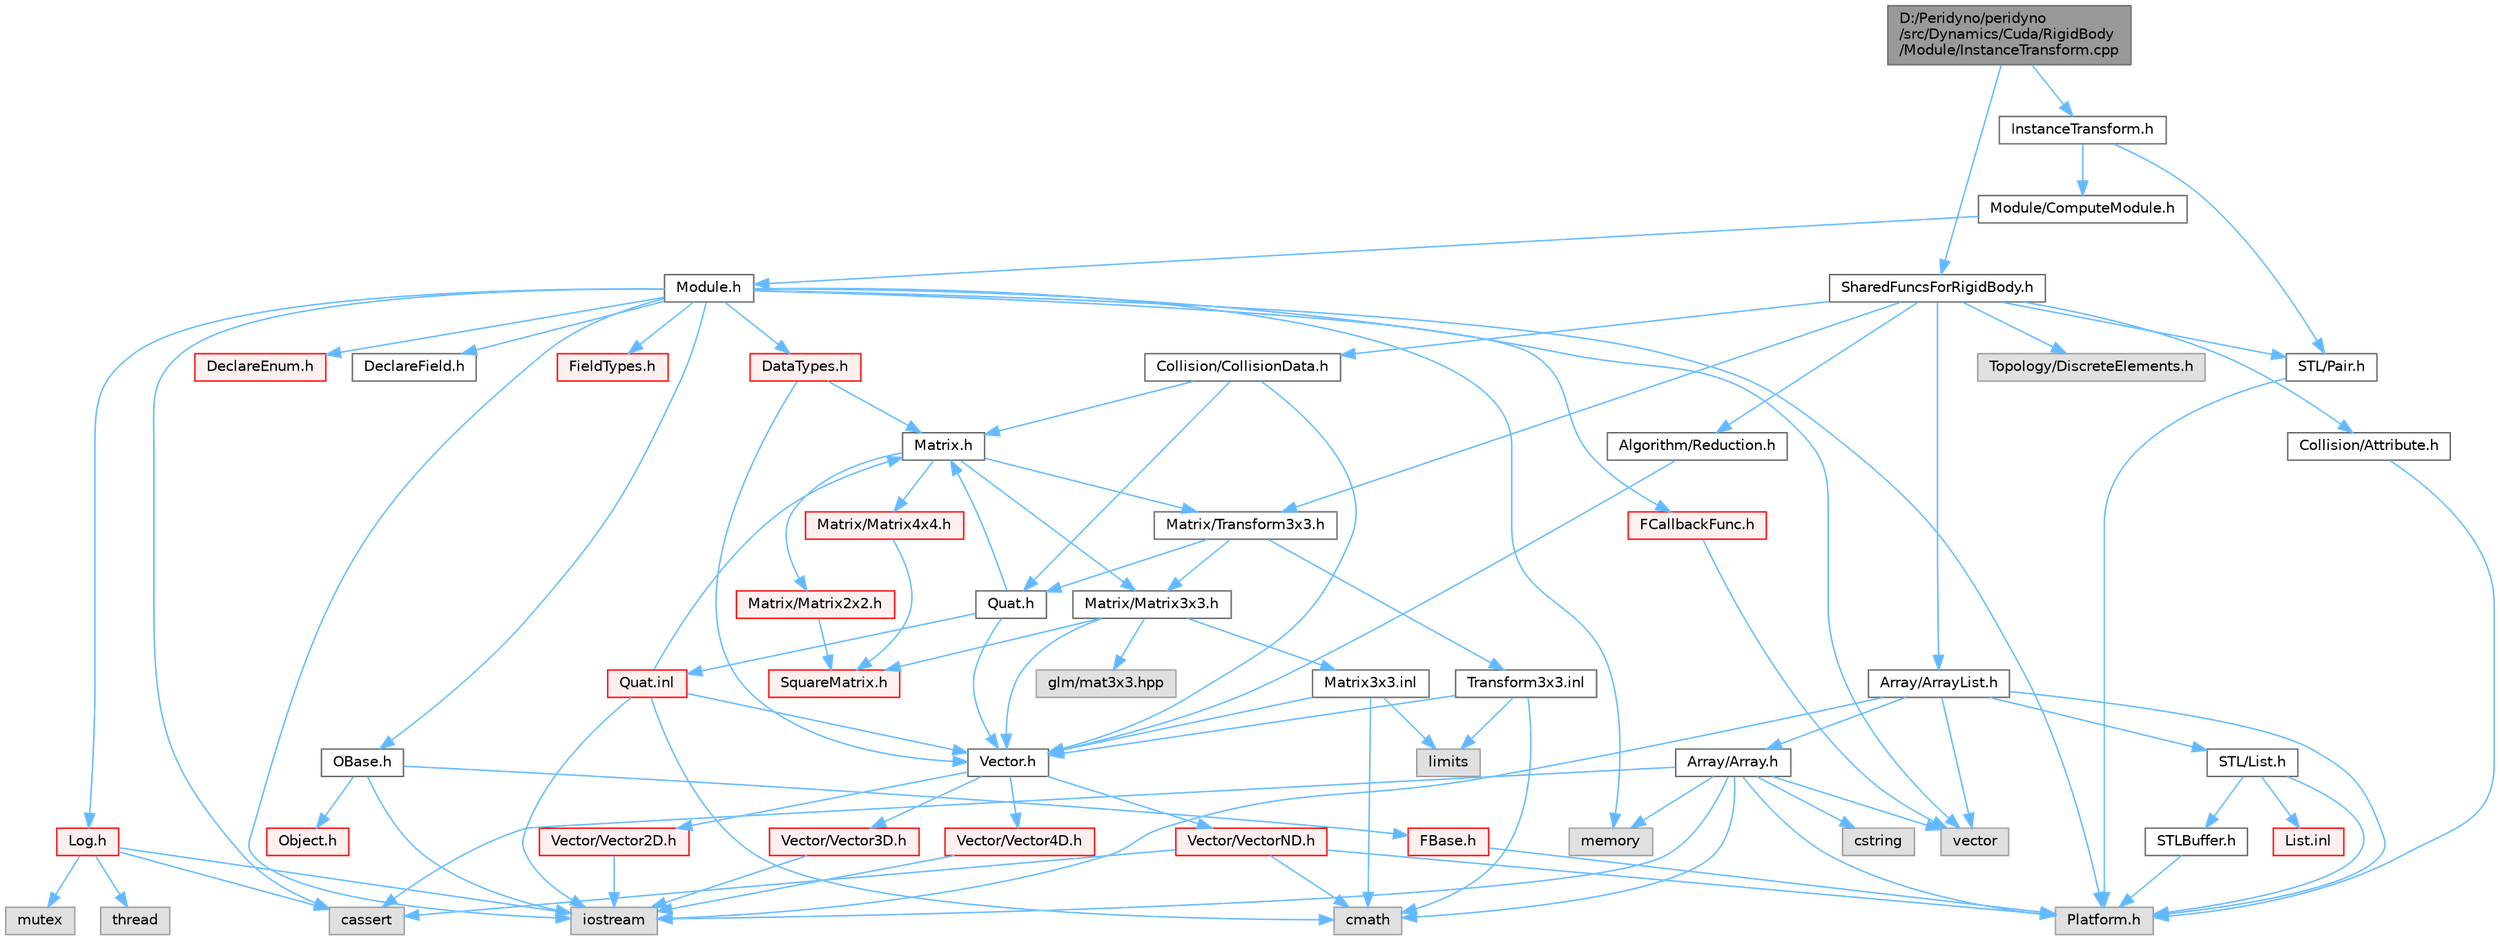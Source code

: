 digraph "D:/Peridyno/peridyno/src/Dynamics/Cuda/RigidBody/Module/InstanceTransform.cpp"
{
 // LATEX_PDF_SIZE
  bgcolor="transparent";
  edge [fontname=Helvetica,fontsize=10,labelfontname=Helvetica,labelfontsize=10];
  node [fontname=Helvetica,fontsize=10,shape=box,height=0.2,width=0.4];
  Node1 [id="Node000001",label="D:/Peridyno/peridyno\l/src/Dynamics/Cuda/RigidBody\l/Module/InstanceTransform.cpp",height=0.2,width=0.4,color="gray40", fillcolor="grey60", style="filled", fontcolor="black",tooltip=" "];
  Node1 -> Node2 [id="edge1_Node000001_Node000002",color="steelblue1",style="solid",tooltip=" "];
  Node2 [id="Node000002",label="InstanceTransform.h",height=0.2,width=0.4,color="grey40", fillcolor="white", style="filled",URL="$_instance_transform_8h.html",tooltip=" "];
  Node2 -> Node3 [id="edge2_Node000002_Node000003",color="steelblue1",style="solid",tooltip=" "];
  Node3 [id="Node000003",label="STL/Pair.h",height=0.2,width=0.4,color="grey40", fillcolor="white", style="filled",URL="$_pair_8h.html",tooltip=" "];
  Node3 -> Node4 [id="edge3_Node000003_Node000004",color="steelblue1",style="solid",tooltip=" "];
  Node4 [id="Node000004",label="Platform.h",height=0.2,width=0.4,color="grey60", fillcolor="#E0E0E0", style="filled",tooltip=" "];
  Node2 -> Node5 [id="edge4_Node000002_Node000005",color="steelblue1",style="solid",tooltip=" "];
  Node5 [id="Node000005",label="Module/ComputeModule.h",height=0.2,width=0.4,color="grey40", fillcolor="white", style="filled",URL="$_compute_module_8h.html",tooltip=" "];
  Node5 -> Node6 [id="edge5_Node000005_Node000006",color="steelblue1",style="solid",tooltip=" "];
  Node6 [id="Node000006",label="Module.h",height=0.2,width=0.4,color="grey40", fillcolor="white", style="filled",URL="$_module_8h.html",tooltip=" "];
  Node6 -> Node4 [id="edge6_Node000006_Node000004",color="steelblue1",style="solid",tooltip=" "];
  Node6 -> Node7 [id="edge7_Node000006_Node000007",color="steelblue1",style="solid",tooltip=" "];
  Node7 [id="Node000007",label="memory",height=0.2,width=0.4,color="grey60", fillcolor="#E0E0E0", style="filled",tooltip=" "];
  Node6 -> Node8 [id="edge8_Node000006_Node000008",color="steelblue1",style="solid",tooltip=" "];
  Node8 [id="Node000008",label="vector",height=0.2,width=0.4,color="grey60", fillcolor="#E0E0E0", style="filled",tooltip=" "];
  Node6 -> Node9 [id="edge9_Node000006_Node000009",color="steelblue1",style="solid",tooltip=" "];
  Node9 [id="Node000009",label="cassert",height=0.2,width=0.4,color="grey60", fillcolor="#E0E0E0", style="filled",tooltip=" "];
  Node6 -> Node10 [id="edge10_Node000006_Node000010",color="steelblue1",style="solid",tooltip=" "];
  Node10 [id="Node000010",label="iostream",height=0.2,width=0.4,color="grey60", fillcolor="#E0E0E0", style="filled",tooltip=" "];
  Node6 -> Node11 [id="edge11_Node000006_Node000011",color="steelblue1",style="solid",tooltip=" "];
  Node11 [id="Node000011",label="OBase.h",height=0.2,width=0.4,color="grey40", fillcolor="white", style="filled",URL="$_o_base_8h.html",tooltip=" "];
  Node11 -> Node10 [id="edge12_Node000011_Node000010",color="steelblue1",style="solid",tooltip=" "];
  Node11 -> Node12 [id="edge13_Node000011_Node000012",color="steelblue1",style="solid",tooltip=" "];
  Node12 [id="Node000012",label="FBase.h",height=0.2,width=0.4,color="red", fillcolor="#FFF0F0", style="filled",URL="$_f_base_8h.html",tooltip=" "];
  Node12 -> Node4 [id="edge14_Node000012_Node000004",color="steelblue1",style="solid",tooltip=" "];
  Node11 -> Node18 [id="edge15_Node000011_Node000018",color="steelblue1",style="solid",tooltip=" "];
  Node18 [id="Node000018",label="Object.h",height=0.2,width=0.4,color="red", fillcolor="#FFF0F0", style="filled",URL="$_object_8h.html",tooltip=" "];
  Node6 -> Node21 [id="edge16_Node000006_Node000021",color="steelblue1",style="solid",tooltip=" "];
  Node21 [id="Node000021",label="Log.h",height=0.2,width=0.4,color="red", fillcolor="#FFF0F0", style="filled",URL="$_log_8h.html",tooltip=" "];
  Node21 -> Node22 [id="edge17_Node000021_Node000022",color="steelblue1",style="solid",tooltip=" "];
  Node22 [id="Node000022",label="mutex",height=0.2,width=0.4,color="grey60", fillcolor="#E0E0E0", style="filled",tooltip=" "];
  Node21 -> Node23 [id="edge18_Node000021_Node000023",color="steelblue1",style="solid",tooltip=" "];
  Node23 [id="Node000023",label="thread",height=0.2,width=0.4,color="grey60", fillcolor="#E0E0E0", style="filled",tooltip=" "];
  Node21 -> Node10 [id="edge19_Node000021_Node000010",color="steelblue1",style="solid",tooltip=" "];
  Node21 -> Node9 [id="edge20_Node000021_Node000009",color="steelblue1",style="solid",tooltip=" "];
  Node6 -> Node30 [id="edge21_Node000006_Node000030",color="steelblue1",style="solid",tooltip=" "];
  Node30 [id="Node000030",label="DataTypes.h",height=0.2,width=0.4,color="red", fillcolor="#FFF0F0", style="filled",URL="$_data_types_8h.html",tooltip=" "];
  Node30 -> Node31 [id="edge22_Node000030_Node000031",color="steelblue1",style="solid",tooltip=" "];
  Node31 [id="Node000031",label="Vector.h",height=0.2,width=0.4,color="grey40", fillcolor="white", style="filled",URL="$_vector_8h.html",tooltip=" "];
  Node31 -> Node32 [id="edge23_Node000031_Node000032",color="steelblue1",style="solid",tooltip=" "];
  Node32 [id="Node000032",label="Vector/Vector2D.h",height=0.2,width=0.4,color="red", fillcolor="#FFF0F0", style="filled",URL="$_vector2_d_8h.html",tooltip=" "];
  Node32 -> Node10 [id="edge24_Node000032_Node000010",color="steelblue1",style="solid",tooltip=" "];
  Node31 -> Node38 [id="edge25_Node000031_Node000038",color="steelblue1",style="solid",tooltip=" "];
  Node38 [id="Node000038",label="Vector/Vector3D.h",height=0.2,width=0.4,color="red", fillcolor="#FFF0F0", style="filled",URL="$_vector3_d_8h.html",tooltip=" "];
  Node38 -> Node10 [id="edge26_Node000038_Node000010",color="steelblue1",style="solid",tooltip=" "];
  Node31 -> Node41 [id="edge27_Node000031_Node000041",color="steelblue1",style="solid",tooltip=" "];
  Node41 [id="Node000041",label="Vector/Vector4D.h",height=0.2,width=0.4,color="red", fillcolor="#FFF0F0", style="filled",URL="$_vector4_d_8h.html",tooltip=" "];
  Node41 -> Node10 [id="edge28_Node000041_Node000010",color="steelblue1",style="solid",tooltip=" "];
  Node31 -> Node44 [id="edge29_Node000031_Node000044",color="steelblue1",style="solid",tooltip=" "];
  Node44 [id="Node000044",label="Vector/VectorND.h",height=0.2,width=0.4,color="red", fillcolor="#FFF0F0", style="filled",URL="$_vector_n_d_8h.html",tooltip=" "];
  Node44 -> Node49 [id="edge30_Node000044_Node000049",color="steelblue1",style="solid",tooltip=" "];
  Node49 [id="Node000049",label="cmath",height=0.2,width=0.4,color="grey60", fillcolor="#E0E0E0", style="filled",tooltip=" "];
  Node44 -> Node9 [id="edge31_Node000044_Node000009",color="steelblue1",style="solid",tooltip=" "];
  Node44 -> Node4 [id="edge32_Node000044_Node000004",color="steelblue1",style="solid",tooltip=" "];
  Node30 -> Node50 [id="edge33_Node000030_Node000050",color="steelblue1",style="solid",tooltip=" "];
  Node50 [id="Node000050",label="Matrix.h",height=0.2,width=0.4,color="grey40", fillcolor="white", style="filled",URL="$_matrix_8h.html",tooltip=" "];
  Node50 -> Node51 [id="edge34_Node000050_Node000051",color="steelblue1",style="solid",tooltip=" "];
  Node51 [id="Node000051",label="Matrix/Matrix2x2.h",height=0.2,width=0.4,color="red", fillcolor="#FFF0F0", style="filled",URL="$_matrix2x2_8h.html",tooltip=" "];
  Node51 -> Node53 [id="edge35_Node000051_Node000053",color="steelblue1",style="solid",tooltip=" "];
  Node53 [id="Node000053",label="SquareMatrix.h",height=0.2,width=0.4,color="red", fillcolor="#FFF0F0", style="filled",URL="$_square_matrix_8h.html",tooltip=" "];
  Node50 -> Node56 [id="edge36_Node000050_Node000056",color="steelblue1",style="solid",tooltip=" "];
  Node56 [id="Node000056",label="Matrix/Matrix3x3.h",height=0.2,width=0.4,color="grey40", fillcolor="white", style="filled",URL="$_matrix3x3_8h.html",tooltip=" "];
  Node56 -> Node57 [id="edge37_Node000056_Node000057",color="steelblue1",style="solid",tooltip=" "];
  Node57 [id="Node000057",label="glm/mat3x3.hpp",height=0.2,width=0.4,color="grey60", fillcolor="#E0E0E0", style="filled",tooltip=" "];
  Node56 -> Node31 [id="edge38_Node000056_Node000031",color="steelblue1",style="solid",tooltip=" "];
  Node56 -> Node53 [id="edge39_Node000056_Node000053",color="steelblue1",style="solid",tooltip=" "];
  Node56 -> Node58 [id="edge40_Node000056_Node000058",color="steelblue1",style="solid",tooltip=" "];
  Node58 [id="Node000058",label="Matrix3x3.inl",height=0.2,width=0.4,color="grey40", fillcolor="white", style="filled",URL="$_matrix3x3_8inl.html",tooltip=" "];
  Node58 -> Node49 [id="edge41_Node000058_Node000049",color="steelblue1",style="solid",tooltip=" "];
  Node58 -> Node36 [id="edge42_Node000058_Node000036",color="steelblue1",style="solid",tooltip=" "];
  Node36 [id="Node000036",label="limits",height=0.2,width=0.4,color="grey60", fillcolor="#E0E0E0", style="filled",tooltip=" "];
  Node58 -> Node31 [id="edge43_Node000058_Node000031",color="steelblue1",style="solid",tooltip=" "];
  Node50 -> Node59 [id="edge44_Node000050_Node000059",color="steelblue1",style="solid",tooltip=" "];
  Node59 [id="Node000059",label="Matrix/Matrix4x4.h",height=0.2,width=0.4,color="red", fillcolor="#FFF0F0", style="filled",URL="$_matrix4x4_8h.html",tooltip=" "];
  Node59 -> Node53 [id="edge45_Node000059_Node000053",color="steelblue1",style="solid",tooltip=" "];
  Node50 -> Node62 [id="edge46_Node000050_Node000062",color="steelblue1",style="solid",tooltip=" "];
  Node62 [id="Node000062",label="Matrix/Transform3x3.h",height=0.2,width=0.4,color="grey40", fillcolor="white", style="filled",URL="$_transform3x3_8h.html",tooltip=" "];
  Node62 -> Node63 [id="edge47_Node000062_Node000063",color="steelblue1",style="solid",tooltip=" "];
  Node63 [id="Node000063",label="Quat.h",height=0.2,width=0.4,color="grey40", fillcolor="white", style="filled",URL="$_quat_8h.html",tooltip="Implementation of quaternion."];
  Node63 -> Node31 [id="edge48_Node000063_Node000031",color="steelblue1",style="solid",tooltip=" "];
  Node63 -> Node50 [id="edge49_Node000063_Node000050",color="steelblue1",style="solid",tooltip=" "];
  Node63 -> Node64 [id="edge50_Node000063_Node000064",color="steelblue1",style="solid",tooltip=" "];
  Node64 [id="Node000064",label="Quat.inl",height=0.2,width=0.4,color="red", fillcolor="#FFF0F0", style="filled",URL="$_quat_8inl.html",tooltip=" "];
  Node64 -> Node49 [id="edge51_Node000064_Node000049",color="steelblue1",style="solid",tooltip=" "];
  Node64 -> Node10 [id="edge52_Node000064_Node000010",color="steelblue1",style="solid",tooltip=" "];
  Node64 -> Node31 [id="edge53_Node000064_Node000031",color="steelblue1",style="solid",tooltip=" "];
  Node64 -> Node50 [id="edge54_Node000064_Node000050",color="steelblue1",style="solid",tooltip=" "];
  Node62 -> Node56 [id="edge55_Node000062_Node000056",color="steelblue1",style="solid",tooltip=" "];
  Node62 -> Node66 [id="edge56_Node000062_Node000066",color="steelblue1",style="solid",tooltip=" "];
  Node66 [id="Node000066",label="Transform3x3.inl",height=0.2,width=0.4,color="grey40", fillcolor="white", style="filled",URL="$_transform3x3_8inl.html",tooltip=" "];
  Node66 -> Node49 [id="edge57_Node000066_Node000049",color="steelblue1",style="solid",tooltip=" "];
  Node66 -> Node36 [id="edge58_Node000066_Node000036",color="steelblue1",style="solid",tooltip=" "];
  Node66 -> Node31 [id="edge59_Node000066_Node000031",color="steelblue1",style="solid",tooltip=" "];
  Node6 -> Node71 [id="edge60_Node000006_Node000071",color="steelblue1",style="solid",tooltip=" "];
  Node71 [id="Node000071",label="DeclareEnum.h",height=0.2,width=0.4,color="red", fillcolor="#FFF0F0", style="filled",URL="$_declare_enum_8h.html",tooltip=" "];
  Node6 -> Node86 [id="edge61_Node000006_Node000086",color="steelblue1",style="solid",tooltip=" "];
  Node86 [id="Node000086",label="DeclareField.h",height=0.2,width=0.4,color="grey40", fillcolor="white", style="filled",URL="$_declare_field_8h.html",tooltip=" "];
  Node6 -> Node87 [id="edge62_Node000006_Node000087",color="steelblue1",style="solid",tooltip=" "];
  Node87 [id="Node000087",label="FCallbackFunc.h",height=0.2,width=0.4,color="red", fillcolor="#FFF0F0", style="filled",URL="$_f_callback_func_8h.html",tooltip=" "];
  Node87 -> Node8 [id="edge63_Node000087_Node000008",color="steelblue1",style="solid",tooltip=" "];
  Node6 -> Node88 [id="edge64_Node000006_Node000088",color="steelblue1",style="solid",tooltip=" "];
  Node88 [id="Node000088",label="FieldTypes.h",height=0.2,width=0.4,color="red", fillcolor="#FFF0F0", style="filled",URL="$_field_types_8h.html",tooltip=" "];
  Node1 -> Node90 [id="edge65_Node000001_Node000090",color="steelblue1",style="solid",tooltip=" "];
  Node90 [id="Node000090",label="SharedFuncsForRigidBody.h",height=0.2,width=0.4,color="grey40", fillcolor="white", style="filled",URL="$_shared_funcs_for_rigid_body_8h.html",tooltip=" "];
  Node90 -> Node79 [id="edge66_Node000090_Node000079",color="steelblue1",style="solid",tooltip=" "];
  Node79 [id="Node000079",label="Array/ArrayList.h",height=0.2,width=0.4,color="grey40", fillcolor="white", style="filled",URL="$_array_list_8h.html",tooltip=" "];
  Node79 -> Node8 [id="edge67_Node000079_Node000008",color="steelblue1",style="solid",tooltip=" "];
  Node79 -> Node10 [id="edge68_Node000079_Node000010",color="steelblue1",style="solid",tooltip=" "];
  Node79 -> Node4 [id="edge69_Node000079_Node000004",color="steelblue1",style="solid",tooltip=" "];
  Node79 -> Node80 [id="edge70_Node000079_Node000080",color="steelblue1",style="solid",tooltip=" "];
  Node80 [id="Node000080",label="STL/List.h",height=0.2,width=0.4,color="grey40", fillcolor="white", style="filled",URL="$_list_8h.html",tooltip=" "];
  Node80 -> Node4 [id="edge71_Node000080_Node000004",color="steelblue1",style="solid",tooltip=" "];
  Node80 -> Node81 [id="edge72_Node000080_Node000081",color="steelblue1",style="solid",tooltip=" "];
  Node81 [id="Node000081",label="STLBuffer.h",height=0.2,width=0.4,color="grey40", fillcolor="white", style="filled",URL="$_s_t_l_buffer_8h.html",tooltip=" "];
  Node81 -> Node4 [id="edge73_Node000081_Node000004",color="steelblue1",style="solid",tooltip=" "];
  Node80 -> Node82 [id="edge74_Node000080_Node000082",color="steelblue1",style="solid",tooltip=" "];
  Node82 [id="Node000082",label="List.inl",height=0.2,width=0.4,color="red", fillcolor="#FFF0F0", style="filled",URL="$_list_8inl.html",tooltip=" "];
  Node79 -> Node75 [id="edge75_Node000079_Node000075",color="steelblue1",style="solid",tooltip=" "];
  Node75 [id="Node000075",label="Array/Array.h",height=0.2,width=0.4,color="grey40", fillcolor="white", style="filled",URL="$_array_8h.html",tooltip=" "];
  Node75 -> Node4 [id="edge76_Node000075_Node000004",color="steelblue1",style="solid",tooltip=" "];
  Node75 -> Node9 [id="edge77_Node000075_Node000009",color="steelblue1",style="solid",tooltip=" "];
  Node75 -> Node8 [id="edge78_Node000075_Node000008",color="steelblue1",style="solid",tooltip=" "];
  Node75 -> Node10 [id="edge79_Node000075_Node000010",color="steelblue1",style="solid",tooltip=" "];
  Node75 -> Node76 [id="edge80_Node000075_Node000076",color="steelblue1",style="solid",tooltip=" "];
  Node76 [id="Node000076",label="cstring",height=0.2,width=0.4,color="grey60", fillcolor="#E0E0E0", style="filled",tooltip=" "];
  Node75 -> Node7 [id="edge81_Node000075_Node000007",color="steelblue1",style="solid",tooltip=" "];
  Node75 -> Node49 [id="edge82_Node000075_Node000049",color="steelblue1",style="solid",tooltip=" "];
  Node90 -> Node3 [id="edge83_Node000090_Node000003",color="steelblue1",style="solid",tooltip=" "];
  Node90 -> Node62 [id="edge84_Node000090_Node000062",color="steelblue1",style="solid",tooltip=" "];
  Node90 -> Node91 [id="edge85_Node000090_Node000091",color="steelblue1",style="solid",tooltip=" "];
  Node91 [id="Node000091",label="Collision/CollisionData.h",height=0.2,width=0.4,color="grey40", fillcolor="white", style="filled",URL="$_collision_data_8h.html",tooltip=" "];
  Node91 -> Node31 [id="edge86_Node000091_Node000031",color="steelblue1",style="solid",tooltip=" "];
  Node91 -> Node50 [id="edge87_Node000091_Node000050",color="steelblue1",style="solid",tooltip=" "];
  Node91 -> Node63 [id="edge88_Node000091_Node000063",color="steelblue1",style="solid",tooltip=" "];
  Node90 -> Node92 [id="edge89_Node000090_Node000092",color="steelblue1",style="solid",tooltip=" "];
  Node92 [id="Node000092",label="Topology/DiscreteElements.h",height=0.2,width=0.4,color="grey60", fillcolor="#E0E0E0", style="filled",tooltip=" "];
  Node90 -> Node93 [id="edge90_Node000090_Node000093",color="steelblue1",style="solid",tooltip=" "];
  Node93 [id="Node000093",label="Algorithm/Reduction.h",height=0.2,width=0.4,color="grey40", fillcolor="white", style="filled",URL="$_reduction_8h.html",tooltip=" "];
  Node93 -> Node31 [id="edge91_Node000093_Node000031",color="steelblue1",style="solid",tooltip=" "];
  Node90 -> Node94 [id="edge92_Node000090_Node000094",color="steelblue1",style="solid",tooltip=" "];
  Node94 [id="Node000094",label="Collision/Attribute.h",height=0.2,width=0.4,color="grey40", fillcolor="white", style="filled",URL="$_attribute_8h.html",tooltip=" "];
  Node94 -> Node4 [id="edge93_Node000094_Node000004",color="steelblue1",style="solid",tooltip=" "];
}
